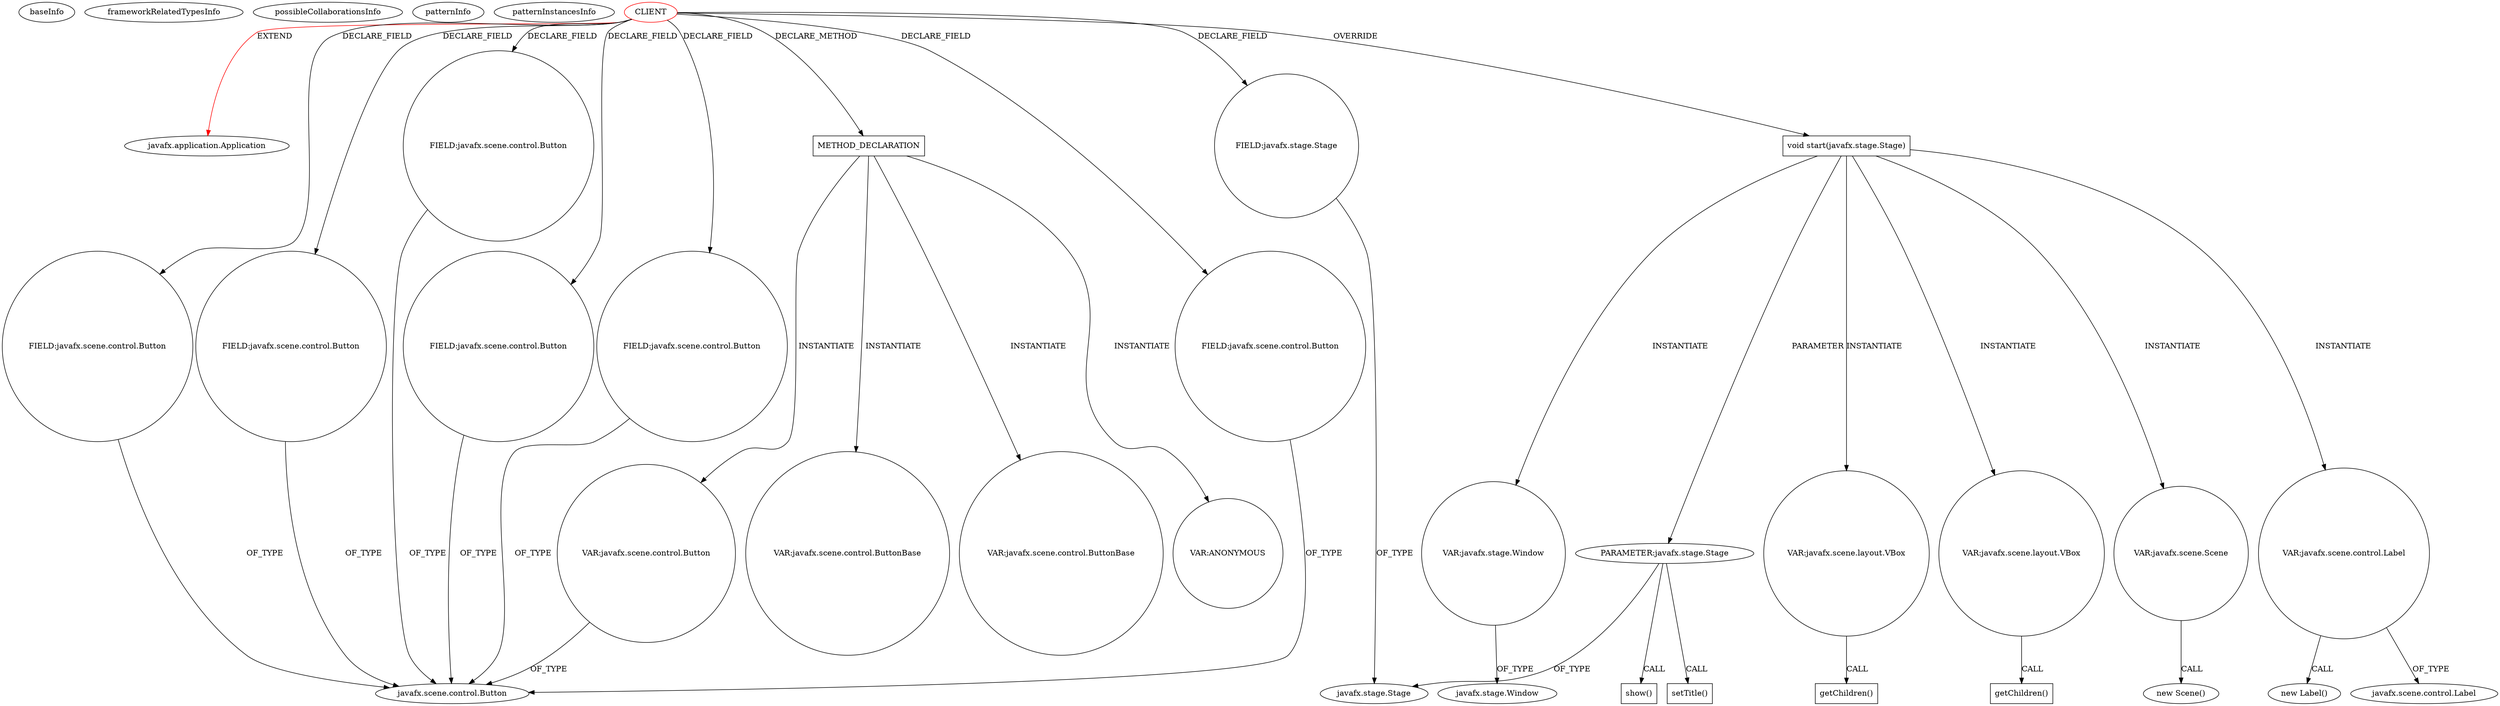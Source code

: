 digraph {
baseInfo[graphId=128,category="pattern",isAnonymous=false,possibleRelation=false]
frameworkRelatedTypesInfo[0="javafx.application.Application"]
possibleCollaborationsInfo[]
patternInfo[frequency=2.0,patternRootClient=0]
patternInstancesInfo[0="tgregerson-lc3~/tgregerson-lc3/lc3-master/LC3Sim/src/lc3sim/ui/UIFXMain.java~UIFXMain~4520",1="mathiasj33-VocLearn~/mathiasj33-VocLearn/VocLearn-master/src/net/softwarepage/voclearn/code/Gui.java~Gui~3576"]
1[label="javafx.application.Application",vertexType="FRAMEWORK_CLASS_TYPE",isFrameworkType=false]
0[label="CLIENT",vertexType="ROOT_CLIENT_CLASS_DECLARATION",isFrameworkType=false,color=red]
18[label="FIELD:javafx.scene.control.Button",vertexType="FIELD_DECLARATION",isFrameworkType=false,shape=circle]
4[label="FIELD:javafx.scene.control.Button",vertexType="FIELD_DECLARATION",isFrameworkType=false,shape=circle]
32[label="FIELD:javafx.scene.control.Button",vertexType="FIELD_DECLARATION",isFrameworkType=false,shape=circle]
34[label="FIELD:javafx.scene.control.Button",vertexType="FIELD_DECLARATION",isFrameworkType=false,shape=circle]
14[label="FIELD:javafx.scene.control.Button",vertexType="FIELD_DECLARATION",isFrameworkType=false,shape=circle]
2[label="FIELD:javafx.scene.control.Button",vertexType="FIELD_DECLARATION",isFrameworkType=false,shape=circle]
38[label="void start(javafx.stage.Stage)",vertexType="OVERRIDING_METHOD_DECLARATION",isFrameworkType=false,shape=box]
39[label="PARAMETER:javafx.stage.Stage",vertexType="PARAMETER_DECLARATION",isFrameworkType=false]
230[label="show()",vertexType="INSIDE_CALL",isFrameworkType=false,shape=box]
129[label="VAR:javafx.scene.layout.VBox",vertexType="VARIABLE_EXPRESION",isFrameworkType=false,shape=circle]
151[label="getChildren()",vertexType="INSIDE_CALL",isFrameworkType=false,shape=box]
160[label="VAR:javafx.scene.layout.VBox",vertexType="VARIABLE_EXPRESION",isFrameworkType=false,shape=circle]
182[label="getChildren()",vertexType="INSIDE_CALL",isFrameworkType=false,shape=box]
26[label="FIELD:javafx.stage.Stage",vertexType="FIELD_DECLARATION",isFrameworkType=false,shape=circle]
3[label="javafx.scene.control.Button",vertexType="FRAMEWORK_CLASS_TYPE",isFrameworkType=false]
48[label="setTitle()",vertexType="INSIDE_CALL",isFrameworkType=false,shape=box]
27[label="javafx.stage.Stage",vertexType="FRAMEWORK_CLASS_TYPE",isFrameworkType=false]
42[label="VAR:javafx.scene.Scene",vertexType="VARIABLE_EXPRESION",isFrameworkType=false,shape=circle]
41[label="new Scene()",vertexType="CONSTRUCTOR_CALL",isFrameworkType=false]
163[label="VAR:javafx.scene.control.Label",vertexType="VARIABLE_EXPRESION",isFrameworkType=false,shape=circle]
87[label="javafx.scene.control.Label",vertexType="FRAMEWORK_CLASS_TYPE",isFrameworkType=false]
162[label="new Label()",vertexType="CONSTRUCTOR_CALL",isFrameworkType=false]
49[label="VAR:javafx.stage.Window",vertexType="VARIABLE_EXPRESION",isFrameworkType=false,shape=circle]
51[label="javafx.stage.Window",vertexType="FRAMEWORK_CLASS_TYPE",isFrameworkType=false]
406[label="METHOD_DECLARATION",vertexType="CLIENT_METHOD_DECLARATION",isFrameworkType=false,shape=box]
634[label="VAR:javafx.scene.control.ButtonBase",vertexType="VARIABLE_EXPRESION",isFrameworkType=false,shape=circle]
639[label="VAR:javafx.scene.control.ButtonBase",vertexType="VARIABLE_EXPRESION",isFrameworkType=false,shape=circle]
643[label="VAR:ANONYMOUS",vertexType="VARIABLE_EXPRESION",isFrameworkType=false,shape=circle]
611[label="VAR:javafx.scene.control.Button",vertexType="VARIABLE_EXPRESION",isFrameworkType=false,shape=circle]
39->230[label="CALL"]
38->129[label="INSTANTIATE"]
406->634[label="INSTANTIATE"]
0->14[label="DECLARE_FIELD"]
0->32[label="DECLARE_FIELD"]
406->643[label="INSTANTIATE"]
0->4[label="DECLARE_FIELD"]
0->18[label="DECLARE_FIELD"]
4->3[label="OF_TYPE"]
406->611[label="INSTANTIATE"]
39->48[label="CALL"]
18->3[label="OF_TYPE"]
49->51[label="OF_TYPE"]
14->3[label="OF_TYPE"]
0->34[label="DECLARE_FIELD"]
0->38[label="OVERRIDE"]
0->406[label="DECLARE_METHOD"]
38->39[label="PARAMETER"]
38->49[label="INSTANTIATE"]
129->151[label="CALL"]
32->3[label="OF_TYPE"]
160->182[label="CALL"]
406->639[label="INSTANTIATE"]
38->42[label="INSTANTIATE"]
0->2[label="DECLARE_FIELD"]
2->3[label="OF_TYPE"]
0->26[label="DECLARE_FIELD"]
38->163[label="INSTANTIATE"]
38->160[label="INSTANTIATE"]
26->27[label="OF_TYPE"]
163->87[label="OF_TYPE"]
34->3[label="OF_TYPE"]
0->1[label="EXTEND",color=red]
39->27[label="OF_TYPE"]
611->3[label="OF_TYPE"]
163->162[label="CALL"]
42->41[label="CALL"]
}

